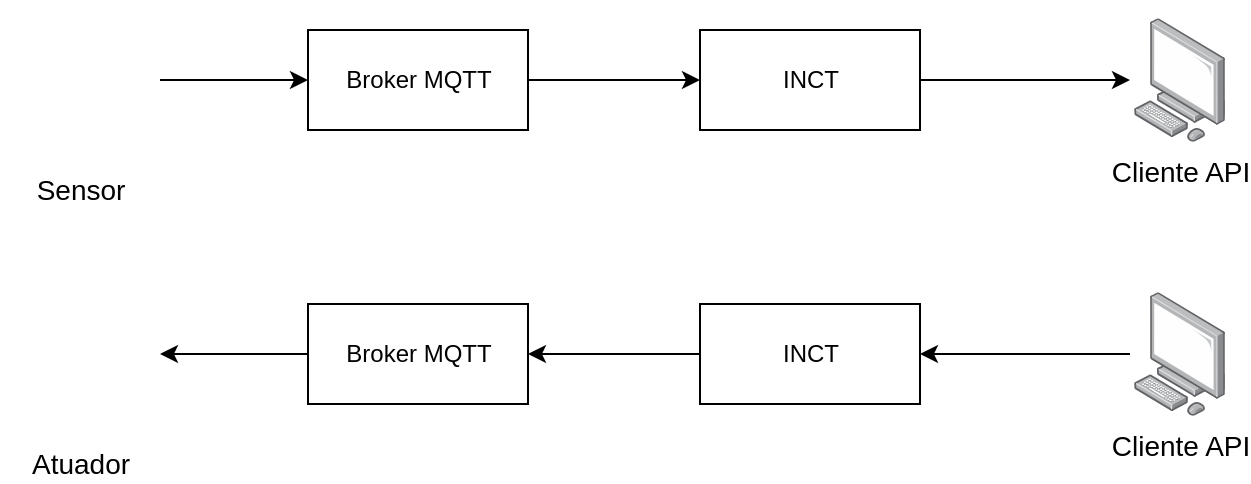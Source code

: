 <mxfile version="13.2.6" type="device"><diagram id="awm2QOP5FJoJX9uhQWzG" name="Page-1"><mxGraphModel dx="946" dy="646" grid="0" gridSize="10" guides="1" tooltips="1" connect="1" arrows="1" fold="1" page="1" pageScale="1" pageWidth="850" pageHeight="1100" background="#ffffff" math="0" shadow="0"><root><mxCell id="0"/><mxCell id="1" parent="0"/><mxCell id="iaG7pmmGbyBvJCW8nLFv-1" value="Broker MQTT" style="html=1;" parent="1" vertex="1"><mxGeometry x="701" y="186" width="110" height="50" as="geometry"/></mxCell><mxCell id="iaG7pmmGbyBvJCW8nLFv-7" style="edgeStyle=orthogonalEdgeStyle;rounded=0;orthogonalLoop=1;jettySize=auto;html=1;exitX=1;exitY=0.5;exitDx=0;exitDy=0;entryX=-0.044;entryY=0.5;entryDx=0;entryDy=0;entryPerimeter=0;startArrow=none;startFill=0;" parent="1" source="iaG7pmmGbyBvJCW8nLFv-2" target="iaG7pmmGbyBvJCW8nLFv-4" edge="1"><mxGeometry relative="1" as="geometry"/></mxCell><mxCell id="iaG7pmmGbyBvJCW8nLFv-2" value="INCT" style="html=1;" parent="1" vertex="1"><mxGeometry x="897" y="186" width="110" height="50" as="geometry"/></mxCell><mxCell id="iaG7pmmGbyBvJCW8nLFv-6" style="edgeStyle=orthogonalEdgeStyle;rounded=0;orthogonalLoop=1;jettySize=auto;html=1;exitX=1;exitY=0.5;exitDx=0;exitDy=0;entryX=0;entryY=0.5;entryDx=0;entryDy=0;startArrow=none;startFill=0;" parent="1" source="iaG7pmmGbyBvJCW8nLFv-3" target="iaG7pmmGbyBvJCW8nLFv-1" edge="1"><mxGeometry relative="1" as="geometry"/></mxCell><mxCell id="iaG7pmmGbyBvJCW8nLFv-3" value="&lt;font style=&quot;font-size: 14px&quot;&gt;Sensor&lt;/font&gt;" style="shape=image;html=1;verticalAlign=top;verticalLabelPosition=bottom;labelBackgroundColor=#ffffff;imageAspect=0;aspect=fixed;image=https://cdn4.iconfinder.com/data/icons/technology-83/1000/embedded_device_embedded_system_internet_embedding_embedded_systems_iot_embedded-128.png" parent="1" vertex="1"><mxGeometry x="547" y="171" width="80" height="80" as="geometry"/></mxCell><mxCell id="iaG7pmmGbyBvJCW8nLFv-4" value="&lt;font style=&quot;font-size: 14px&quot;&gt;Cliente API&lt;/font&gt;" style="points=[];aspect=fixed;html=1;align=center;shadow=0;dashed=0;image;image=img/lib/allied_telesis/computer_and_terminals/Personal_Computer.svg;" parent="1" vertex="1"><mxGeometry x="1114" y="180.1" width="45.6" height="61.8" as="geometry"/></mxCell><mxCell id="iaG7pmmGbyBvJCW8nLFv-5" style="edgeStyle=orthogonalEdgeStyle;rounded=0;orthogonalLoop=1;jettySize=auto;html=1;exitX=1;exitY=0.5;exitDx=0;exitDy=0;entryX=0;entryY=0.5;entryDx=0;entryDy=0;startArrow=none;startFill=0;" parent="1" source="iaG7pmmGbyBvJCW8nLFv-1" target="iaG7pmmGbyBvJCW8nLFv-2" edge="1"><mxGeometry relative="1" as="geometry"/></mxCell><mxCell id="iaG7pmmGbyBvJCW8nLFv-21" value="Broker MQTT" style="html=1;" parent="1" vertex="1"><mxGeometry x="701" y="323" width="110" height="50" as="geometry"/></mxCell><mxCell id="iaG7pmmGbyBvJCW8nLFv-22" style="edgeStyle=orthogonalEdgeStyle;rounded=0;orthogonalLoop=1;jettySize=auto;html=1;exitX=-0.044;exitY=0.5;exitDx=0;exitDy=0;entryX=1;entryY=0.5;entryDx=0;entryDy=0;startArrow=none;startFill=0;exitPerimeter=0;" parent="1" source="iaG7pmmGbyBvJCW8nLFv-26" target="iaG7pmmGbyBvJCW8nLFv-23" edge="1"><mxGeometry relative="1" as="geometry"/></mxCell><mxCell id="iaG7pmmGbyBvJCW8nLFv-23" value="INCT" style="html=1;" parent="1" vertex="1"><mxGeometry x="897" y="323" width="110" height="50" as="geometry"/></mxCell><mxCell id="iaG7pmmGbyBvJCW8nLFv-24" style="edgeStyle=orthogonalEdgeStyle;rounded=0;orthogonalLoop=1;jettySize=auto;html=1;exitX=0;exitY=0.5;exitDx=0;exitDy=0;entryX=1;entryY=0.5;entryDx=0;entryDy=0;startArrow=none;startFill=0;" parent="1" source="iaG7pmmGbyBvJCW8nLFv-21" target="iaG7pmmGbyBvJCW8nLFv-25" edge="1"><mxGeometry relative="1" as="geometry"/></mxCell><mxCell id="iaG7pmmGbyBvJCW8nLFv-25" value="&lt;font style=&quot;font-size: 14px&quot;&gt;Atuador&lt;/font&gt;" style="shape=image;html=1;verticalAlign=top;verticalLabelPosition=bottom;labelBackgroundColor=#ffffff;imageAspect=0;aspect=fixed;image=https://cdn4.iconfinder.com/data/icons/technology-83/1000/embedded_device_embedded_system_internet_embedding_embedded_systems_iot_embedded-128.png" parent="1" vertex="1"><mxGeometry x="547" y="308" width="80" height="80" as="geometry"/></mxCell><mxCell id="iaG7pmmGbyBvJCW8nLFv-26" value="&lt;font style=&quot;font-size: 14px&quot;&gt;Cliente API&lt;/font&gt;" style="points=[];aspect=fixed;html=1;align=center;shadow=0;dashed=0;image;image=img/lib/allied_telesis/computer_and_terminals/Personal_Computer.svg;" parent="1" vertex="1"><mxGeometry x="1114" y="317.1" width="45.6" height="61.8" as="geometry"/></mxCell><mxCell id="iaG7pmmGbyBvJCW8nLFv-27" style="edgeStyle=orthogonalEdgeStyle;rounded=0;orthogonalLoop=1;jettySize=auto;html=1;exitX=0;exitY=0.5;exitDx=0;exitDy=0;entryX=1;entryY=0.5;entryDx=0;entryDy=0;startArrow=none;startFill=0;" parent="1" source="iaG7pmmGbyBvJCW8nLFv-23" target="iaG7pmmGbyBvJCW8nLFv-21" edge="1"><mxGeometry relative="1" as="geometry"/></mxCell></root></mxGraphModel></diagram></mxfile>